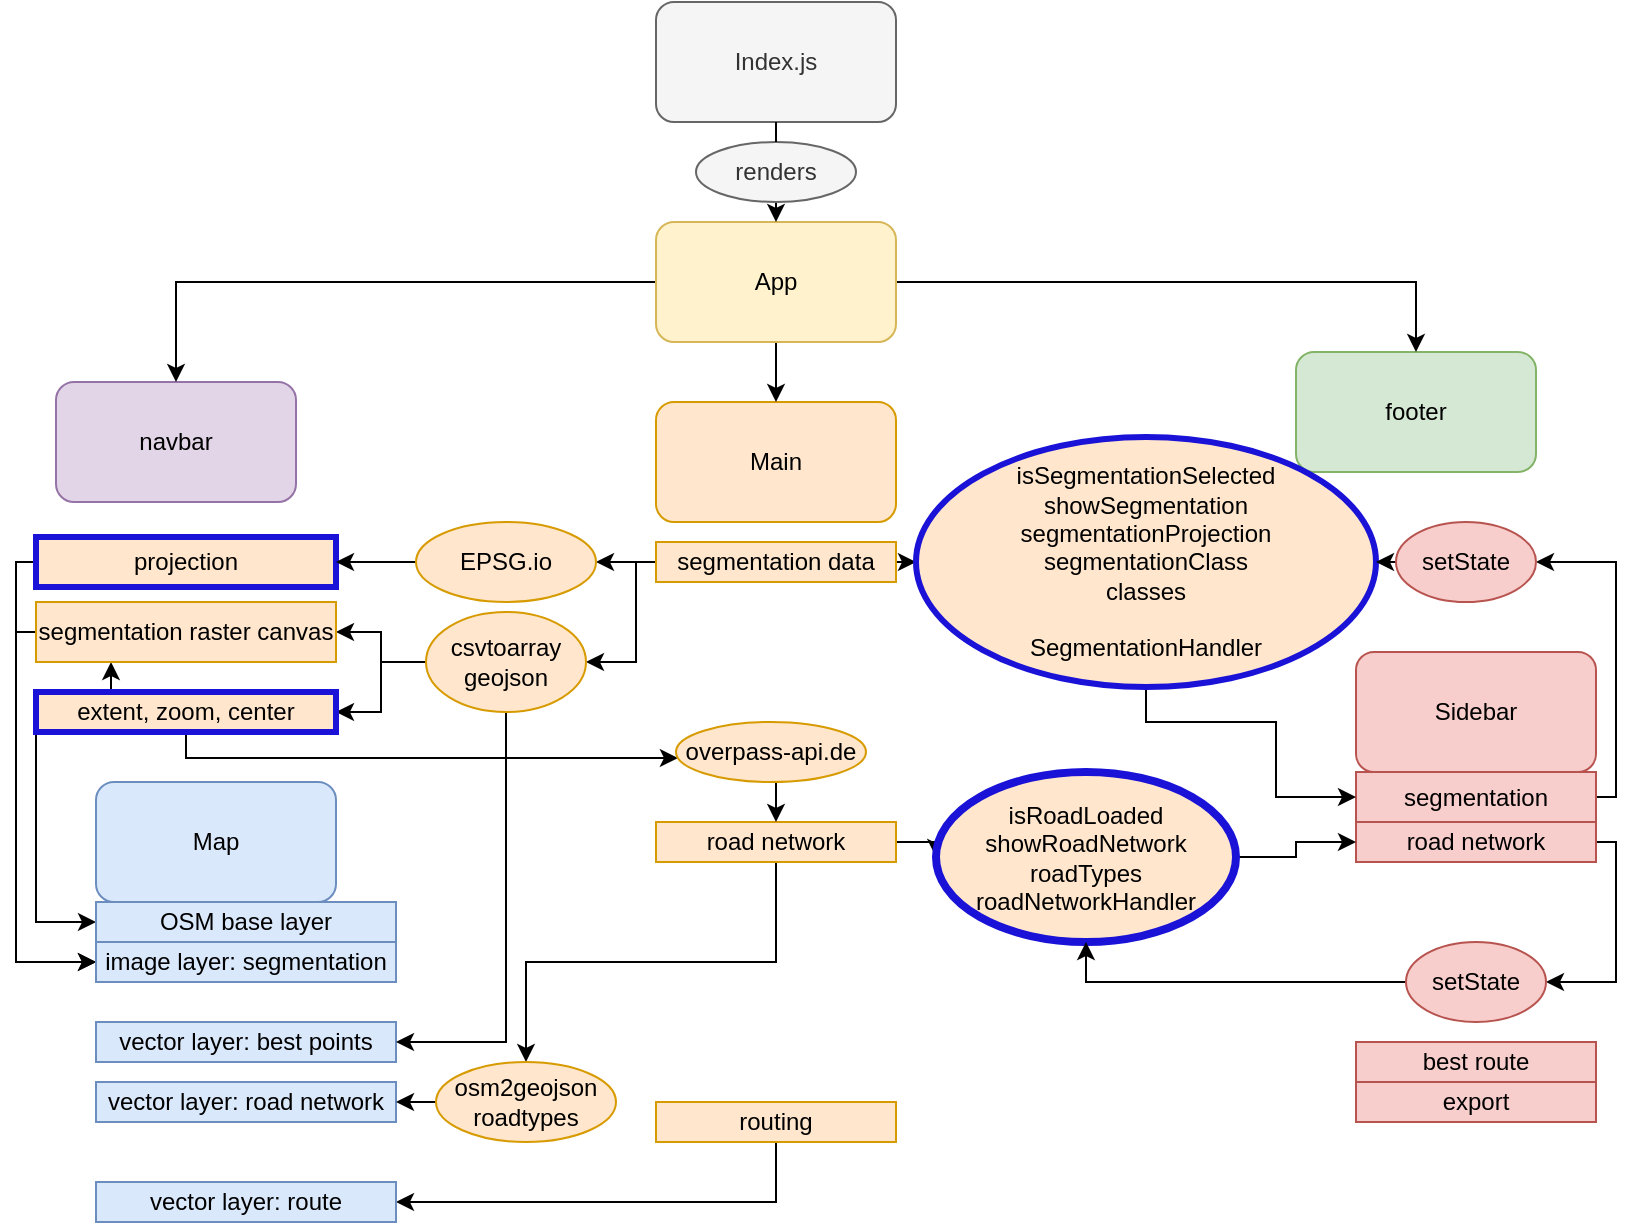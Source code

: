 <mxfile version="19.0.3" type="device"><diagram id="ISMO9yJqFvdcTwZEUGKx" name="Seite-1"><mxGraphModel dx="1102" dy="929" grid="1" gridSize="10" guides="1" tooltips="1" connect="1" arrows="1" fold="1" page="1" pageScale="1" pageWidth="827" pageHeight="1169" math="0" shadow="0"><root><mxCell id="0"/><mxCell id="1" parent="0"/><mxCell id="XAYOz17kquEguPO8lkq4-1" value="Map" style="rounded=1;whiteSpace=wrap;html=1;fillColor=#dae8fc;strokeColor=#6c8ebf;" parent="1" vertex="1"><mxGeometry x="50" y="400" width="120" height="60" as="geometry"/></mxCell><mxCell id="XAYOz17kquEguPO8lkq4-2" value="footer" style="rounded=1;whiteSpace=wrap;html=1;fillColor=#d5e8d4;strokeColor=#82b366;" parent="1" vertex="1"><mxGeometry x="650" y="185" width="120" height="60" as="geometry"/></mxCell><mxCell id="XAYOz17kquEguPO8lkq4-3" value="Main" style="rounded=1;whiteSpace=wrap;html=1;labelBackgroundColor=none;labelBorderColor=none;fillColor=#ffe6cc;strokeColor=#d79b00;" parent="1" vertex="1"><mxGeometry x="330" y="210" width="120" height="60" as="geometry"/></mxCell><mxCell id="XAYOz17kquEguPO8lkq4-4" value="navbar" style="rounded=1;whiteSpace=wrap;html=1;fillColor=#e1d5e7;strokeColor=#9673a6;" parent="1" vertex="1"><mxGeometry x="30" y="200" width="120" height="60" as="geometry"/></mxCell><mxCell id="XAYOz17kquEguPO8lkq4-54" style="edgeStyle=orthogonalEdgeStyle;rounded=0;orthogonalLoop=1;jettySize=auto;html=1;exitX=0.5;exitY=1;exitDx=0;exitDy=0;entryX=0.5;entryY=0;entryDx=0;entryDy=0;" parent="1" source="XAYOz17kquEguPO8lkq4-5" target="XAYOz17kquEguPO8lkq4-3" edge="1"><mxGeometry relative="1" as="geometry"/></mxCell><mxCell id="XAYOz17kquEguPO8lkq4-55" style="edgeStyle=orthogonalEdgeStyle;rounded=0;orthogonalLoop=1;jettySize=auto;html=1;exitX=0;exitY=0.5;exitDx=0;exitDy=0;entryX=0.5;entryY=0;entryDx=0;entryDy=0;" parent="1" source="XAYOz17kquEguPO8lkq4-5" target="XAYOz17kquEguPO8lkq4-4" edge="1"><mxGeometry relative="1" as="geometry"/></mxCell><mxCell id="XAYOz17kquEguPO8lkq4-56" style="edgeStyle=orthogonalEdgeStyle;rounded=0;orthogonalLoop=1;jettySize=auto;html=1;exitX=1;exitY=0.5;exitDx=0;exitDy=0;entryX=0.5;entryY=0;entryDx=0;entryDy=0;" parent="1" source="XAYOz17kquEguPO8lkq4-5" target="XAYOz17kquEguPO8lkq4-2" edge="1"><mxGeometry relative="1" as="geometry"/></mxCell><mxCell id="XAYOz17kquEguPO8lkq4-5" value="App" style="rounded=1;whiteSpace=wrap;html=1;fillColor=#fff2cc;strokeColor=#d6b656;" parent="1" vertex="1"><mxGeometry x="330" y="120" width="120" height="60" as="geometry"/></mxCell><mxCell id="XAYOz17kquEguPO8lkq4-53" style="edgeStyle=orthogonalEdgeStyle;rounded=0;orthogonalLoop=1;jettySize=auto;html=1;exitX=0.5;exitY=1;exitDx=0;exitDy=0;entryX=0.5;entryY=0;entryDx=0;entryDy=0;startArrow=none;" parent="1" source="XAYOz17kquEguPO8lkq4-58" target="XAYOz17kquEguPO8lkq4-5" edge="1"><mxGeometry relative="1" as="geometry"/></mxCell><mxCell id="XAYOz17kquEguPO8lkq4-6" value="Index.js" style="rounded=1;whiteSpace=wrap;html=1;fillColor=#f5f5f5;fontColor=#333333;strokeColor=#666666;" parent="1" vertex="1"><mxGeometry x="330" y="10" width="120" height="60" as="geometry"/></mxCell><mxCell id="XAYOz17kquEguPO8lkq4-7" value="Sidebar" style="rounded=1;whiteSpace=wrap;html=1;fillColor=#f8cecc;strokeColor=#b85450;" parent="1" vertex="1"><mxGeometry x="680" y="335" width="120" height="60" as="geometry"/></mxCell><mxCell id="XAYOz17kquEguPO8lkq4-18" style="edgeStyle=orthogonalEdgeStyle;rounded=0;orthogonalLoop=1;jettySize=auto;html=1;entryX=1;entryY=0.5;entryDx=0;entryDy=0;exitX=0;exitY=0.5;exitDx=0;exitDy=0;" parent="1" source="XAYOz17kquEguPO8lkq4-33" target="XAYOz17kquEguPO8lkq4-16" edge="1"><mxGeometry relative="1" as="geometry"><mxPoint x="230" y="250" as="sourcePoint"/></mxGeometry></mxCell><mxCell id="XAYOz17kquEguPO8lkq4-23" style="edgeStyle=orthogonalEdgeStyle;rounded=0;orthogonalLoop=1;jettySize=auto;html=1;entryX=1;entryY=0.5;entryDx=0;entryDy=0;exitX=0;exitY=0.5;exitDx=0;exitDy=0;" parent="1" source="XAYOz17kquEguPO8lkq4-33" target="XAYOz17kquEguPO8lkq4-22" edge="1"><mxGeometry relative="1" as="geometry"><mxPoint x="230" y="250" as="sourcePoint"/></mxGeometry></mxCell><mxCell id="XAYOz17kquEguPO8lkq4-35" style="edgeStyle=orthogonalEdgeStyle;rounded=0;orthogonalLoop=1;jettySize=auto;html=1;exitX=0;exitY=0.5;exitDx=0;exitDy=0;entryX=1;entryY=0.5;entryDx=0;entryDy=0;" parent="1" source="XAYOz17kquEguPO8lkq4-13" target="XAYOz17kquEguPO8lkq4-33" edge="1"><mxGeometry relative="1" as="geometry"><Array as="points"><mxPoint x="320" y="290"/><mxPoint x="320" y="340"/></Array></mxGeometry></mxCell><mxCell id="XAYOz17kquEguPO8lkq4-47" style="edgeStyle=orthogonalEdgeStyle;rounded=0;orthogonalLoop=1;jettySize=auto;html=1;exitX=1;exitY=0.5;exitDx=0;exitDy=0;entryX=0;entryY=0.5;entryDx=0;entryDy=0;" parent="1" source="XAYOz17kquEguPO8lkq4-13" target="XAYOz17kquEguPO8lkq4-46" edge="1"><mxGeometry relative="1" as="geometry"/></mxCell><mxCell id="XAYOz17kquEguPO8lkq4-61" style="edgeStyle=orthogonalEdgeStyle;rounded=0;orthogonalLoop=1;jettySize=auto;html=1;exitX=0;exitY=0.5;exitDx=0;exitDy=0;entryX=1;entryY=0.5;entryDx=0;entryDy=0;" parent="1" source="XAYOz17kquEguPO8lkq4-13" target="XAYOz17kquEguPO8lkq4-60" edge="1"><mxGeometry relative="1" as="geometry"/></mxCell><mxCell id="XAYOz17kquEguPO8lkq4-13" value="segmentation data" style="rounded=0;whiteSpace=wrap;html=1;fillColor=#ffe6cc;strokeColor=#d79b00;" parent="1" vertex="1"><mxGeometry x="330" y="280" width="120" height="20" as="geometry"/></mxCell><mxCell id="XAYOz17kquEguPO8lkq4-50" style="edgeStyle=orthogonalEdgeStyle;rounded=0;orthogonalLoop=1;jettySize=auto;html=1;exitX=1;exitY=0.5;exitDx=0;exitDy=0;entryX=0;entryY=0.5;entryDx=0;entryDy=0;" parent="1" source="XAYOz17kquEguPO8lkq4-14" target="XAYOz17kquEguPO8lkq4-49" edge="1"><mxGeometry relative="1" as="geometry"><Array as="points"><mxPoint x="490" y="430"/><mxPoint x="490" y="430"/></Array></mxGeometry></mxCell><mxCell id="XAYOz17kquEguPO8lkq4-64" style="edgeStyle=orthogonalEdgeStyle;rounded=0;orthogonalLoop=1;jettySize=auto;html=1;exitX=0.5;exitY=1;exitDx=0;exitDy=0;" parent="1" source="XAYOz17kquEguPO8lkq4-14" target="XAYOz17kquEguPO8lkq4-36" edge="1"><mxGeometry relative="1" as="geometry"/></mxCell><mxCell id="XAYOz17kquEguPO8lkq4-14" value="road network" style="rounded=0;whiteSpace=wrap;html=1;fillColor=#ffe6cc;strokeColor=#d79b00;" parent="1" vertex="1"><mxGeometry x="330" y="420" width="120" height="20" as="geometry"/></mxCell><mxCell id="XAYOz17kquEguPO8lkq4-40" style="edgeStyle=orthogonalEdgeStyle;rounded=0;orthogonalLoop=1;jettySize=auto;html=1;exitX=0.5;exitY=1;exitDx=0;exitDy=0;entryX=1;entryY=0.5;entryDx=0;entryDy=0;" parent="1" source="XAYOz17kquEguPO8lkq4-15" target="XAYOz17kquEguPO8lkq4-27" edge="1"><mxGeometry relative="1" as="geometry"/></mxCell><mxCell id="XAYOz17kquEguPO8lkq4-15" value="routing" style="rounded=0;whiteSpace=wrap;html=1;fillColor=#ffe6cc;strokeColor=#d79b00;" parent="1" vertex="1"><mxGeometry x="330" y="560" width="120" height="20" as="geometry"/></mxCell><mxCell id="XAYOz17kquEguPO8lkq4-30" style="edgeStyle=orthogonalEdgeStyle;rounded=0;orthogonalLoop=1;jettySize=auto;html=1;exitX=0;exitY=0.5;exitDx=0;exitDy=0;entryX=0;entryY=0.5;entryDx=0;entryDy=0;" parent="1" source="XAYOz17kquEguPO8lkq4-16" target="XAYOz17kquEguPO8lkq4-24" edge="1"><mxGeometry relative="1" as="geometry"><Array as="points"><mxPoint x="20" y="470"/></Array></mxGeometry></mxCell><mxCell id="XAYOz17kquEguPO8lkq4-66" style="edgeStyle=orthogonalEdgeStyle;rounded=0;orthogonalLoop=1;jettySize=auto;html=1;exitX=0.25;exitY=0;exitDx=0;exitDy=0;entryX=0.25;entryY=1;entryDx=0;entryDy=0;" parent="1" source="XAYOz17kquEguPO8lkq4-16" target="XAYOz17kquEguPO8lkq4-22" edge="1"><mxGeometry relative="1" as="geometry"/></mxCell><mxCell id="XAYOz17kquEguPO8lkq4-71" style="edgeStyle=orthogonalEdgeStyle;rounded=0;orthogonalLoop=1;jettySize=auto;html=1;exitX=0.5;exitY=1;exitDx=0;exitDy=0;" parent="1" source="XAYOz17kquEguPO8lkq4-16" target="XAYOz17kquEguPO8lkq4-68" edge="1"><mxGeometry relative="1" as="geometry"><Array as="points"><mxPoint x="95" y="388"/></Array></mxGeometry></mxCell><mxCell id="XAYOz17kquEguPO8lkq4-16" value="extent, zoom, center" style="rounded=0;whiteSpace=wrap;html=1;fillColor=#ffe6cc;strokeColor=#1A13D7;strokeWidth=3;" parent="1" vertex="1"><mxGeometry x="20" y="355" width="150" height="20" as="geometry"/></mxCell><mxCell id="XAYOz17kquEguPO8lkq4-31" style="edgeStyle=orthogonalEdgeStyle;rounded=0;orthogonalLoop=1;jettySize=auto;html=1;exitX=0;exitY=0.5;exitDx=0;exitDy=0;entryX=0;entryY=0.5;entryDx=0;entryDy=0;" parent="1" source="XAYOz17kquEguPO8lkq4-20" target="XAYOz17kquEguPO8lkq4-25" edge="1"><mxGeometry relative="1" as="geometry"><Array as="points"><mxPoint x="10" y="290"/><mxPoint x="10" y="490"/></Array></mxGeometry></mxCell><mxCell id="XAYOz17kquEguPO8lkq4-20" value="projection" style="rounded=0;whiteSpace=wrap;html=1;fillColor=#ffe6cc;strokeColor=#1A13D7;strokeWidth=3;" parent="1" vertex="1"><mxGeometry x="20" y="277.5" width="150" height="25" as="geometry"/></mxCell><mxCell id="XAYOz17kquEguPO8lkq4-67" style="edgeStyle=orthogonalEdgeStyle;rounded=0;orthogonalLoop=1;jettySize=auto;html=1;exitX=0;exitY=0.5;exitDx=0;exitDy=0;entryX=0;entryY=0.5;entryDx=0;entryDy=0;" parent="1" source="XAYOz17kquEguPO8lkq4-22" target="XAYOz17kquEguPO8lkq4-25" edge="1"><mxGeometry relative="1" as="geometry"><Array as="points"><mxPoint x="10" y="325"/><mxPoint x="10" y="490"/></Array></mxGeometry></mxCell><mxCell id="XAYOz17kquEguPO8lkq4-22" value="segmentation raster canvas" style="rounded=0;whiteSpace=wrap;html=1;fillColor=#ffe6cc;strokeColor=#d79b00;" parent="1" vertex="1"><mxGeometry x="20" y="310" width="150" height="30" as="geometry"/></mxCell><mxCell id="XAYOz17kquEguPO8lkq4-24" value="OSM base layer" style="rounded=0;whiteSpace=wrap;html=1;fillColor=#dae8fc;strokeColor=#6c8ebf;" parent="1" vertex="1"><mxGeometry x="50" y="460" width="150" height="20" as="geometry"/></mxCell><mxCell id="XAYOz17kquEguPO8lkq4-25" value="image layer: segmentation" style="rounded=0;whiteSpace=wrap;html=1;fillColor=#dae8fc;strokeColor=#6c8ebf;" parent="1" vertex="1"><mxGeometry x="50" y="480" width="150" height="20" as="geometry"/></mxCell><mxCell id="XAYOz17kquEguPO8lkq4-26" value="vector layer: road network" style="rounded=0;whiteSpace=wrap;html=1;fillColor=#dae8fc;strokeColor=#6c8ebf;" parent="1" vertex="1"><mxGeometry x="50" y="550" width="150" height="20" as="geometry"/></mxCell><mxCell id="XAYOz17kquEguPO8lkq4-27" value="vector layer: route" style="rounded=0;whiteSpace=wrap;html=1;fillColor=#dae8fc;strokeColor=#6c8ebf;" parent="1" vertex="1"><mxGeometry x="50" y="600" width="150" height="20" as="geometry"/></mxCell><mxCell id="XAYOz17kquEguPO8lkq4-28" value="vector layer: best points" style="rounded=0;whiteSpace=wrap;html=1;fillColor=#dae8fc;strokeColor=#6c8ebf;" parent="1" vertex="1"><mxGeometry x="50" y="520" width="150" height="20" as="geometry"/></mxCell><mxCell id="XAYOz17kquEguPO8lkq4-39" style="edgeStyle=orthogonalEdgeStyle;rounded=0;orthogonalLoop=1;jettySize=auto;html=1;exitX=0.5;exitY=1;exitDx=0;exitDy=0;entryX=1;entryY=0.5;entryDx=0;entryDy=0;" parent="1" source="XAYOz17kquEguPO8lkq4-33" target="XAYOz17kquEguPO8lkq4-28" edge="1"><mxGeometry relative="1" as="geometry"/></mxCell><mxCell id="XAYOz17kquEguPO8lkq4-33" value="csvtoarray&lt;br&gt;geojson" style="ellipse;whiteSpace=wrap;html=1;fillColor=#ffe6cc;strokeColor=#d79b00;" parent="1" vertex="1"><mxGeometry x="215" y="315" width="80" height="50" as="geometry"/></mxCell><mxCell id="XAYOz17kquEguPO8lkq4-38" style="edgeStyle=orthogonalEdgeStyle;rounded=0;orthogonalLoop=1;jettySize=auto;html=1;exitX=0;exitY=0.5;exitDx=0;exitDy=0;entryX=1;entryY=0.5;entryDx=0;entryDy=0;" parent="1" source="XAYOz17kquEguPO8lkq4-36" target="XAYOz17kquEguPO8lkq4-26" edge="1"><mxGeometry relative="1" as="geometry"><Array as="points"><mxPoint x="210" y="560"/><mxPoint x="210" y="560"/></Array></mxGeometry></mxCell><mxCell id="XAYOz17kquEguPO8lkq4-36" value="osm2geojson&lt;br&gt;roadtypes" style="ellipse;whiteSpace=wrap;html=1;fillColor=#ffe6cc;strokeColor=#d79b00;" parent="1" vertex="1"><mxGeometry x="220" y="540" width="90" height="40" as="geometry"/></mxCell><mxCell id="XAYOz17kquEguPO8lkq4-41" value="export" style="rounded=0;whiteSpace=wrap;html=1;fillColor=#f8cecc;strokeColor=#b85450;" parent="1" vertex="1"><mxGeometry x="680" y="550" width="120" height="20" as="geometry"/></mxCell><mxCell id="XAYOz17kquEguPO8lkq4-42" value="best route" style="rounded=0;whiteSpace=wrap;html=1;fillColor=#f8cecc;strokeColor=#b85450;" parent="1" vertex="1"><mxGeometry x="680" y="530" width="120" height="20" as="geometry"/></mxCell><mxCell id="XAYOz17kquEguPO8lkq4-80" style="edgeStyle=orthogonalEdgeStyle;rounded=0;orthogonalLoop=1;jettySize=auto;html=1;exitX=1;exitY=0.5;exitDx=0;exitDy=0;entryX=1;entryY=0.5;entryDx=0;entryDy=0;" parent="1" source="XAYOz17kquEguPO8lkq4-43" target="XAYOz17kquEguPO8lkq4-78" edge="1"><mxGeometry relative="1" as="geometry"><Array as="points"><mxPoint x="810" y="430"/><mxPoint x="810" y="500"/></Array></mxGeometry></mxCell><mxCell id="XAYOz17kquEguPO8lkq4-43" value="road network" style="rounded=0;whiteSpace=wrap;html=1;fillColor=#f8cecc;strokeColor=#b85450;" parent="1" vertex="1"><mxGeometry x="680" y="420" width="120" height="20" as="geometry"/></mxCell><mxCell id="XAYOz17kquEguPO8lkq4-74" style="edgeStyle=orthogonalEdgeStyle;rounded=0;orthogonalLoop=1;jettySize=auto;html=1;exitX=1;exitY=0.5;exitDx=0;exitDy=0;entryX=1;entryY=0.5;entryDx=0;entryDy=0;" parent="1" source="XAYOz17kquEguPO8lkq4-44" target="XAYOz17kquEguPO8lkq4-75" edge="1"><mxGeometry relative="1" as="geometry"><mxPoint x="810" y="290" as="targetPoint"/><Array as="points"><mxPoint x="810" y="408"/><mxPoint x="810" y="290"/></Array></mxGeometry></mxCell><mxCell id="XAYOz17kquEguPO8lkq4-44" value="segmentation" style="rounded=0;whiteSpace=wrap;html=1;fillColor=#f8cecc;strokeColor=#b85450;" parent="1" vertex="1"><mxGeometry x="680" y="395" width="120" height="25" as="geometry"/></mxCell><mxCell id="XAYOz17kquEguPO8lkq4-48" style="edgeStyle=orthogonalEdgeStyle;rounded=0;orthogonalLoop=1;jettySize=auto;html=1;exitX=0.5;exitY=1;exitDx=0;exitDy=0;entryX=0;entryY=0.5;entryDx=0;entryDy=0;" parent="1" source="XAYOz17kquEguPO8lkq4-46" target="XAYOz17kquEguPO8lkq4-44" edge="1"><mxGeometry relative="1" as="geometry"><Array as="points"><mxPoint x="575" y="370"/><mxPoint x="640" y="370"/><mxPoint x="640" y="408"/></Array></mxGeometry></mxCell><mxCell id="XAYOz17kquEguPO8lkq4-46" value="isSegmentationSelected&lt;br&gt;showSegmentation&lt;br&gt;segmentationProjection&lt;br&gt;segmentationClass&lt;br&gt;classes&lt;br&gt;&lt;br&gt;SegmentationHandler" style="ellipse;whiteSpace=wrap;html=1;fillColor=#ffe6cc;strokeColor=#1A13D7;gradientColor=none;gradientDirection=radial;strokeWidth=3;" parent="1" vertex="1"><mxGeometry x="460" y="227.5" width="230" height="125" as="geometry"/></mxCell><mxCell id="XAYOz17kquEguPO8lkq4-51" style="edgeStyle=orthogonalEdgeStyle;rounded=0;orthogonalLoop=1;jettySize=auto;html=1;exitX=1;exitY=0.5;exitDx=0;exitDy=0;entryX=0;entryY=0.5;entryDx=0;entryDy=0;" parent="1" source="XAYOz17kquEguPO8lkq4-49" target="XAYOz17kquEguPO8lkq4-43" edge="1"><mxGeometry relative="1" as="geometry"/></mxCell><mxCell id="XAYOz17kquEguPO8lkq4-49" value="isRoadLoaded&lt;br&gt;showRoadNetwork&lt;br&gt;roadTypes&lt;br&gt;roadNetworkHandler" style="ellipse;whiteSpace=wrap;html=1;fillColor=#ffe6cc;strokeColor=#1A13D7;strokeWidth=4;" parent="1" vertex="1"><mxGeometry x="470" y="395" width="150" height="85" as="geometry"/></mxCell><mxCell id="XAYOz17kquEguPO8lkq4-58" value="renders" style="ellipse;whiteSpace=wrap;html=1;fillColor=#f5f5f5;fontColor=#333333;strokeColor=#666666;" parent="1" vertex="1"><mxGeometry x="350" y="80" width="80" height="30" as="geometry"/></mxCell><mxCell id="XAYOz17kquEguPO8lkq4-59" value="" style="edgeStyle=orthogonalEdgeStyle;rounded=0;orthogonalLoop=1;jettySize=auto;html=1;exitX=0.5;exitY=1;exitDx=0;exitDy=0;entryX=0.5;entryY=0;entryDx=0;entryDy=0;endArrow=none;" parent="1" source="XAYOz17kquEguPO8lkq4-6" target="XAYOz17kquEguPO8lkq4-58" edge="1"><mxGeometry relative="1" as="geometry"><mxPoint x="390" y="70" as="sourcePoint"/><mxPoint x="390" y="120" as="targetPoint"/></mxGeometry></mxCell><mxCell id="XAYOz17kquEguPO8lkq4-62" style="edgeStyle=orthogonalEdgeStyle;rounded=0;orthogonalLoop=1;jettySize=auto;html=1;exitX=0;exitY=0.5;exitDx=0;exitDy=0;entryX=1;entryY=0.5;entryDx=0;entryDy=0;" parent="1" source="XAYOz17kquEguPO8lkq4-60" target="XAYOz17kquEguPO8lkq4-20" edge="1"><mxGeometry relative="1" as="geometry"/></mxCell><mxCell id="XAYOz17kquEguPO8lkq4-60" value="EPSG.io" style="ellipse;whiteSpace=wrap;html=1;fillColor=#ffe6cc;strokeColor=#d79b00;" parent="1" vertex="1"><mxGeometry x="210" y="270" width="90" height="40" as="geometry"/></mxCell><mxCell id="XAYOz17kquEguPO8lkq4-72" style="edgeStyle=orthogonalEdgeStyle;rounded=0;orthogonalLoop=1;jettySize=auto;html=1;exitX=0.5;exitY=1;exitDx=0;exitDy=0;entryX=0.5;entryY=0;entryDx=0;entryDy=0;" parent="1" source="XAYOz17kquEguPO8lkq4-68" target="XAYOz17kquEguPO8lkq4-14" edge="1"><mxGeometry relative="1" as="geometry"/></mxCell><mxCell id="XAYOz17kquEguPO8lkq4-68" value="overpass-api.de" style="ellipse;whiteSpace=wrap;html=1;fillColor=#ffe6cc;strokeColor=#d79b00;" parent="1" vertex="1"><mxGeometry x="340" y="370" width="95" height="30" as="geometry"/></mxCell><mxCell id="XAYOz17kquEguPO8lkq4-76" style="edgeStyle=orthogonalEdgeStyle;rounded=0;orthogonalLoop=1;jettySize=auto;html=1;exitX=0;exitY=0.5;exitDx=0;exitDy=0;entryX=1;entryY=0.5;entryDx=0;entryDy=0;" parent="1" source="XAYOz17kquEguPO8lkq4-75" target="XAYOz17kquEguPO8lkq4-46" edge="1"><mxGeometry relative="1" as="geometry"/></mxCell><mxCell id="XAYOz17kquEguPO8lkq4-75" value="setState" style="ellipse;whiteSpace=wrap;html=1;labelBackgroundColor=none;labelBorderColor=none;fillColor=#f8cecc;strokeColor=#b85450;" parent="1" vertex="1"><mxGeometry x="700" y="270" width="70" height="40" as="geometry"/></mxCell><mxCell id="XAYOz17kquEguPO8lkq4-79" style="edgeStyle=orthogonalEdgeStyle;rounded=0;orthogonalLoop=1;jettySize=auto;html=1;exitX=0;exitY=0.5;exitDx=0;exitDy=0;entryX=0.5;entryY=1;entryDx=0;entryDy=0;" parent="1" source="XAYOz17kquEguPO8lkq4-78" target="XAYOz17kquEguPO8lkq4-49" edge="1"><mxGeometry relative="1" as="geometry"/></mxCell><mxCell id="XAYOz17kquEguPO8lkq4-78" value="setState" style="ellipse;whiteSpace=wrap;html=1;labelBackgroundColor=none;labelBorderColor=none;fillColor=#f8cecc;strokeColor=#b85450;" parent="1" vertex="1"><mxGeometry x="705" y="480" width="70" height="40" as="geometry"/></mxCell></root></mxGraphModel></diagram></mxfile>